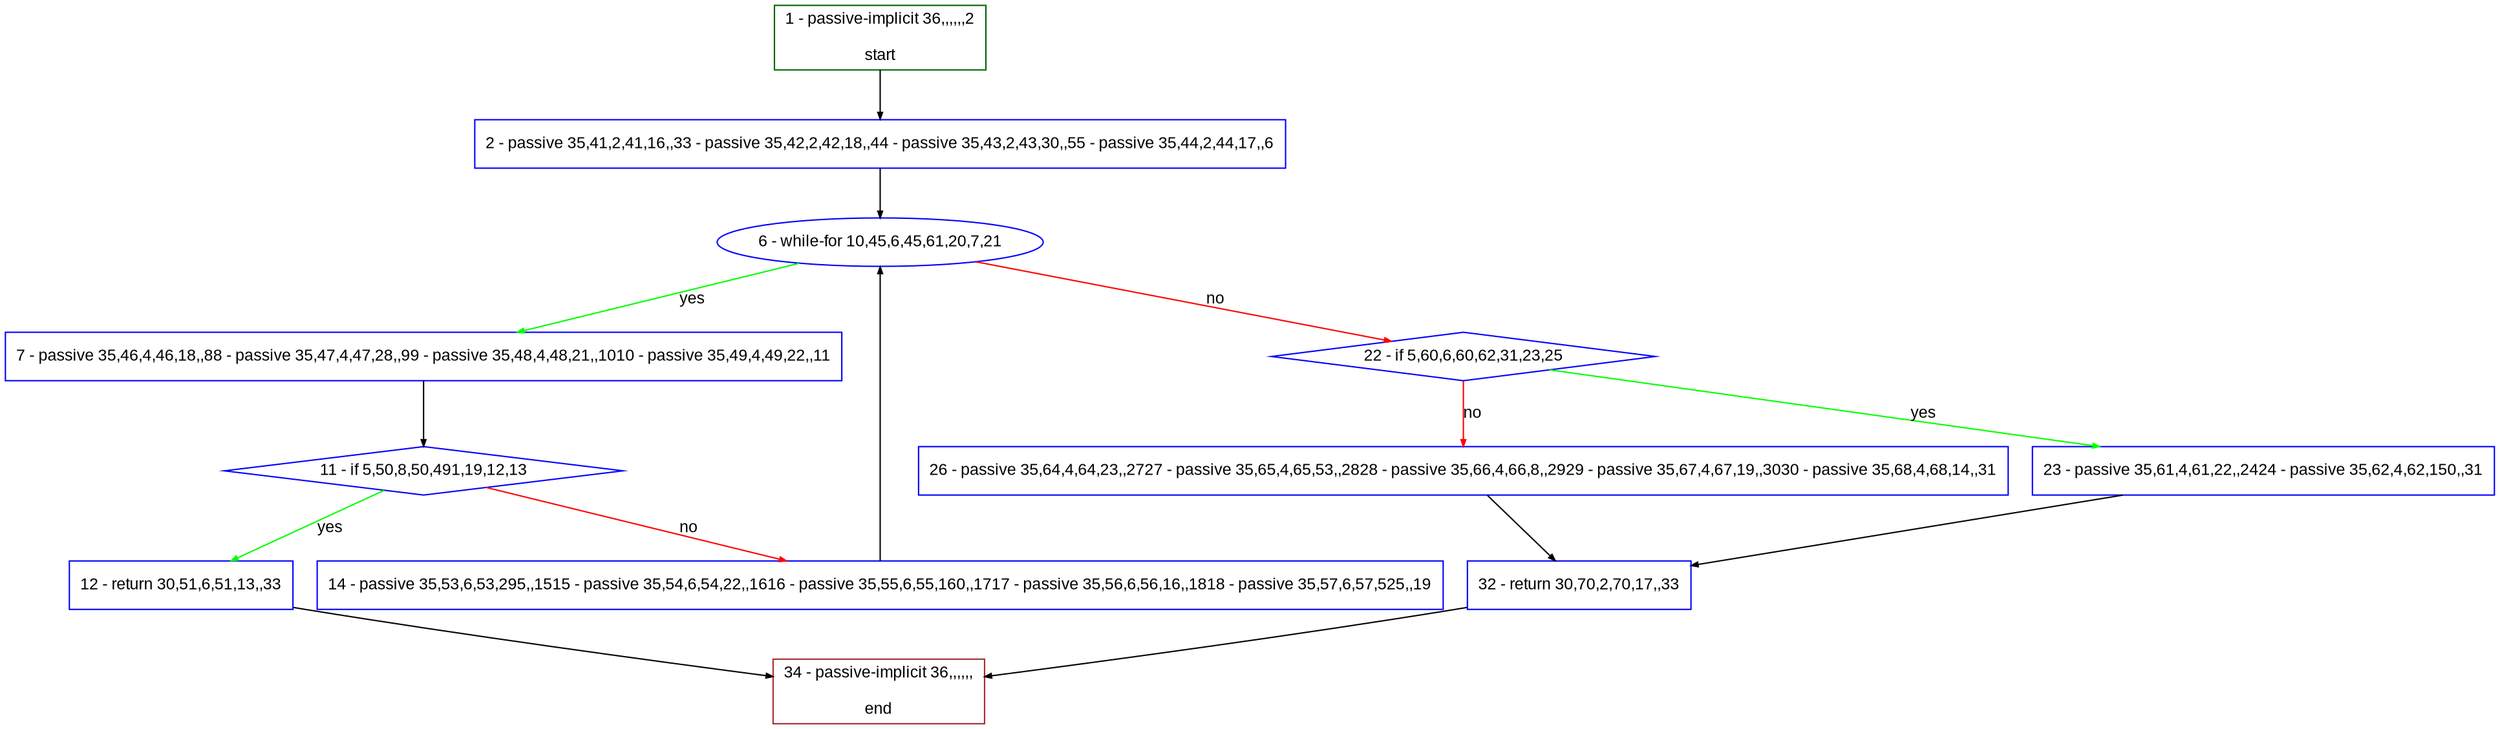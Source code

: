 digraph "" {
  graph [pack="true", label="", fontsize="12", packmode="clust", fontname="Arial", fillcolor="#FFFFCC", bgcolor="white", style="rounded,filled", compound="true"];
  node [node_initialized="no", label="", color="grey", fontsize="12", fillcolor="white", fontname="Arial", style="filled", shape="rectangle", compound="true", fixedsize="false"];
  edge [fontcolor="black", arrowhead="normal", arrowtail="none", arrowsize="0.5", ltail="", label="", color="black", fontsize="12", lhead="", fontname="Arial", dir="forward", compound="true"];
  __N1 [label="2 - passive 35,41,2,41,16,,33 - passive 35,42,2,42,18,,44 - passive 35,43,2,43,30,,55 - passive 35,44,2,44,17,,6", color="#0000ff", fillcolor="#ffffff", style="filled", shape="box"];
  __N2 [label="1 - passive-implicit 36,,,,,,2\n\nstart", color="#006400", fillcolor="#ffffff", style="filled", shape="box"];
  __N3 [label="6 - while-for 10,45,6,45,61,20,7,21", color="#0000ff", fillcolor="#ffffff", style="filled", shape="oval"];
  __N4 [label="7 - passive 35,46,4,46,18,,88 - passive 35,47,4,47,28,,99 - passive 35,48,4,48,21,,1010 - passive 35,49,4,49,22,,11", color="#0000ff", fillcolor="#ffffff", style="filled", shape="box"];
  __N5 [label="22 - if 5,60,6,60,62,31,23,25", color="#0000ff", fillcolor="#ffffff", style="filled", shape="diamond"];
  __N6 [label="11 - if 5,50,8,50,491,19,12,13", color="#0000ff", fillcolor="#ffffff", style="filled", shape="diamond"];
  __N7 [label="12 - return 30,51,6,51,13,,33", color="#0000ff", fillcolor="#ffffff", style="filled", shape="box"];
  __N8 [label="14 - passive 35,53,6,53,295,,1515 - passive 35,54,6,54,22,,1616 - passive 35,55,6,55,160,,1717 - passive 35,56,6,56,16,,1818 - passive 35,57,6,57,525,,19", color="#0000ff", fillcolor="#ffffff", style="filled", shape="box"];
  __N9 [label="34 - passive-implicit 36,,,,,,\n\nend", color="#a52a2a", fillcolor="#ffffff", style="filled", shape="box"];
  __N10 [label="23 - passive 35,61,4,61,22,,2424 - passive 35,62,4,62,150,,31", color="#0000ff", fillcolor="#ffffff", style="filled", shape="box"];
  __N11 [label="26 - passive 35,64,4,64,23,,2727 - passive 35,65,4,65,53,,2828 - passive 35,66,4,66,8,,2929 - passive 35,67,4,67,19,,3030 - passive 35,68,4,68,14,,31", color="#0000ff", fillcolor="#ffffff", style="filled", shape="box"];
  __N12 [label="32 - return 30,70,2,70,17,,33", color="#0000ff", fillcolor="#ffffff", style="filled", shape="box"];
  __N2 -> __N1 [arrowhead="normal", arrowtail="none", color="#000000", label="", dir="forward"];
  __N1 -> __N3 [arrowhead="normal", arrowtail="none", color="#000000", label="", dir="forward"];
  __N3 -> __N4 [arrowhead="normal", arrowtail="none", color="#00ff00", label="yes", dir="forward"];
  __N3 -> __N5 [arrowhead="normal", arrowtail="none", color="#ff0000", label="no", dir="forward"];
  __N4 -> __N6 [arrowhead="normal", arrowtail="none", color="#000000", label="", dir="forward"];
  __N6 -> __N7 [arrowhead="normal", arrowtail="none", color="#00ff00", label="yes", dir="forward"];
  __N6 -> __N8 [arrowhead="normal", arrowtail="none", color="#ff0000", label="no", dir="forward"];
  __N7 -> __N9 [arrowhead="normal", arrowtail="none", color="#000000", label="", dir="forward"];
  __N8 -> __N3 [arrowhead="normal", arrowtail="none", color="#000000", label="", dir="forward"];
  __N5 -> __N10 [arrowhead="normal", arrowtail="none", color="#00ff00", label="yes", dir="forward"];
  __N5 -> __N11 [arrowhead="normal", arrowtail="none", color="#ff0000", label="no", dir="forward"];
  __N10 -> __N12 [arrowhead="normal", arrowtail="none", color="#000000", label="", dir="forward"];
  __N11 -> __N12 [arrowhead="normal", arrowtail="none", color="#000000", label="", dir="forward"];
  __N12 -> __N9 [arrowhead="normal", arrowtail="none", color="#000000", label="", dir="forward"];
}
